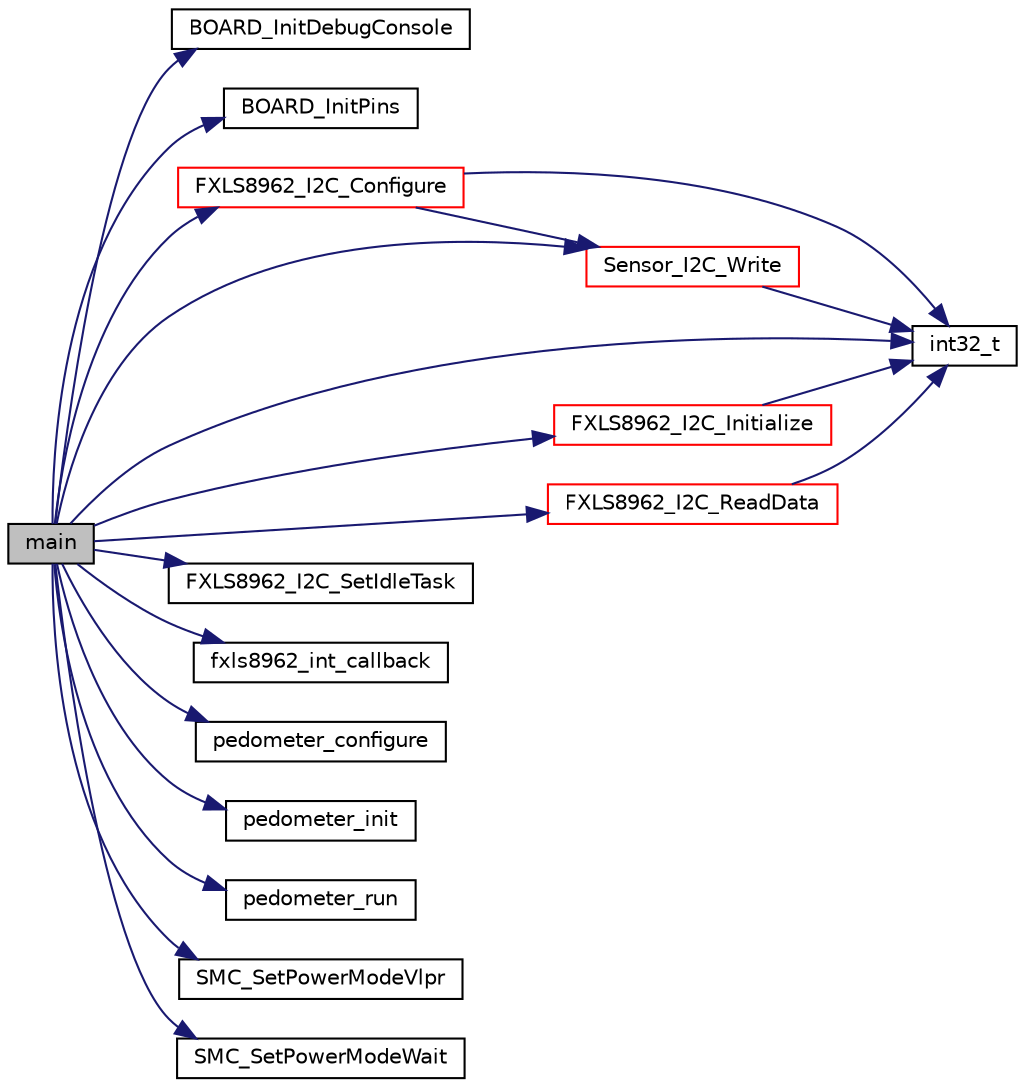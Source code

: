 digraph "main"
{
  edge [fontname="Helvetica",fontsize="10",labelfontname="Helvetica",labelfontsize="10"];
  node [fontname="Helvetica",fontsize="10",shape=record];
  rankdir="LR";
  Node3 [label="main",height=0.2,width=0.4,color="black", fillcolor="grey75", style="filled", fontcolor="black"];
  Node3 -> Node4 [color="midnightblue",fontsize="10",style="solid",fontname="Helvetica"];
  Node4 [label="BOARD_InitDebugConsole",height=0.2,width=0.4,color="black", fillcolor="white", style="filled",URL="$frdm-k64f_2board_8c.html#a4c84ccb952cb083367d7040cf9de3db8"];
  Node3 -> Node5 [color="midnightblue",fontsize="10",style="solid",fontname="Helvetica"];
  Node5 [label="BOARD_InitPins",height=0.2,width=0.4,color="black", fillcolor="white", style="filled",URL="$group__pin__mux.html#ga2c9fe54b6b84723fbaa590a6f4576966",tooltip="Configures pin routing and optionally pin electrical features. "];
  Node3 -> Node6 [color="midnightblue",fontsize="10",style="solid",fontname="Helvetica"];
  Node6 [label="FXLS8962_I2C_Configure",height=0.2,width=0.4,color="red", fillcolor="white", style="filled",URL="$fxls8962__drv_8c.html#a1b62cba67669ae79f5f3c2e5f846a6c7",tooltip="The interface function to configure he sensor. "];
  Node6 -> Node7 [color="midnightblue",fontsize="10",style="solid",fontname="Helvetica"];
  Node7 [label="int32_t",height=0.2,width=0.4,color="black", fillcolor="white", style="filled",URL="$data__format__service_8h.html#a5d7069350a7d7e65686c77a8038f462f",tooltip="The interface function to append the data on the formated stream. "];
  Node6 -> Node9 [color="midnightblue",fontsize="10",style="solid",fontname="Helvetica"];
  Node9 [label="Sensor_I2C_Write",height=0.2,width=0.4,color="red", fillcolor="white", style="filled",URL="$sensor__io__i2c_8c.html#aaac4c4f34b4dd37d3f202a1dbb4b000b",tooltip="Write register data to a sensor. "];
  Node9 -> Node7 [color="midnightblue",fontsize="10",style="solid",fontname="Helvetica"];
  Node3 -> Node10 [color="midnightblue",fontsize="10",style="solid",fontname="Helvetica"];
  Node10 [label="FXLS8962_I2C_Initialize",height=0.2,width=0.4,color="red", fillcolor="white", style="filled",URL="$fxls8962__drv_8c.html#a3feb216e29e778afa66f401c009f75eb",tooltip="The interface function to initialize the sensor. "];
  Node10 -> Node7 [color="midnightblue",fontsize="10",style="solid",fontname="Helvetica"];
  Node3 -> Node12 [color="midnightblue",fontsize="10",style="solid",fontname="Helvetica"];
  Node12 [label="FXLS8962_I2C_ReadData",height=0.2,width=0.4,color="red", fillcolor="white", style="filled",URL="$fxls8962__drv_8c.html#a14a2159c85255ee4d333dd103740e87d",tooltip="The interface function to read the sensor data. "];
  Node12 -> Node7 [color="midnightblue",fontsize="10",style="solid",fontname="Helvetica"];
  Node3 -> Node14 [color="midnightblue",fontsize="10",style="solid",fontname="Helvetica"];
  Node14 [label="FXLS8962_I2C_SetIdleTask",height=0.2,width=0.4,color="black", fillcolor="white", style="filled",URL="$fxls8962__drv_8c.html#aaf373e8cc09893d925ca8893fe167f97",tooltip=": The interface function to set the I2C Idle Task. "];
  Node3 -> Node15 [color="midnightblue",fontsize="10",style="solid",fontname="Helvetica"];
  Node15 [label="fxls8962_int_callback",height=0.2,width=0.4,color="black", fillcolor="white", style="filled",URL="$pedometer__stepcount__motion__fxls8962_8c.html#a3c1afc33c8ecee4a1ffc42021183035f",tooltip="This is the Sensor Event Ready ISR implementation. "];
  Node3 -> Node7 [color="midnightblue",fontsize="10",style="solid",fontname="Helvetica"];
  Node3 -> Node16 [color="midnightblue",fontsize="10",style="solid",fontname="Helvetica"];
  Node16 [label="pedometer_configure",height=0.2,width=0.4,color="black", fillcolor="white", style="filled",URL="$pedometer_8c.html#a5ea8580b8a07ce9ece550f8b6fd37ced",tooltip="The interface function to configure the pedometer. "];
  Node3 -> Node17 [color="midnightblue",fontsize="10",style="solid",fontname="Helvetica"];
  Node17 [label="pedometer_init",height=0.2,width=0.4,color="black", fillcolor="white", style="filled",URL="$pedometer_8c.html#a594d690252fcfc6713fe8374f384fe69",tooltip="The interface function initialize the pedometer. "];
  Node3 -> Node18 [color="midnightblue",fontsize="10",style="solid",fontname="Helvetica"];
  Node18 [label="pedometer_run",height=0.2,width=0.4,color="black", fillcolor="white", style="filled",URL="$pedometer_8c.html#a87224a70b303355a416beaca80ed1b2f",tooltip="The interface function excutes the pedometer algorithm. "];
  Node3 -> Node9 [color="midnightblue",fontsize="10",style="solid",fontname="Helvetica"];
  Node3 -> Node19 [color="midnightblue",fontsize="10",style="solid",fontname="Helvetica"];
  Node19 [label="SMC_SetPowerModeVlpr",height=0.2,width=0.4,color="black", fillcolor="white", style="filled",URL="$lpc54114_8c.html#a82cb114bb9a5ea2f235a0216709d70f8",tooltip="Configures the system to VLPR power mode. API name used from Kinetis family to maintain compatibility..."];
  Node3 -> Node20 [color="midnightblue",fontsize="10",style="solid",fontname="Helvetica"];
  Node20 [label="SMC_SetPowerModeWait",height=0.2,width=0.4,color="black", fillcolor="white", style="filled",URL="$lpc54114_8c.html#a5423cac017d1d1a8ac8bba8e91e80e29",tooltip="Configures the system to WAIT power mode. API name used from Kinetis family to maintain compatibility..."];
}
